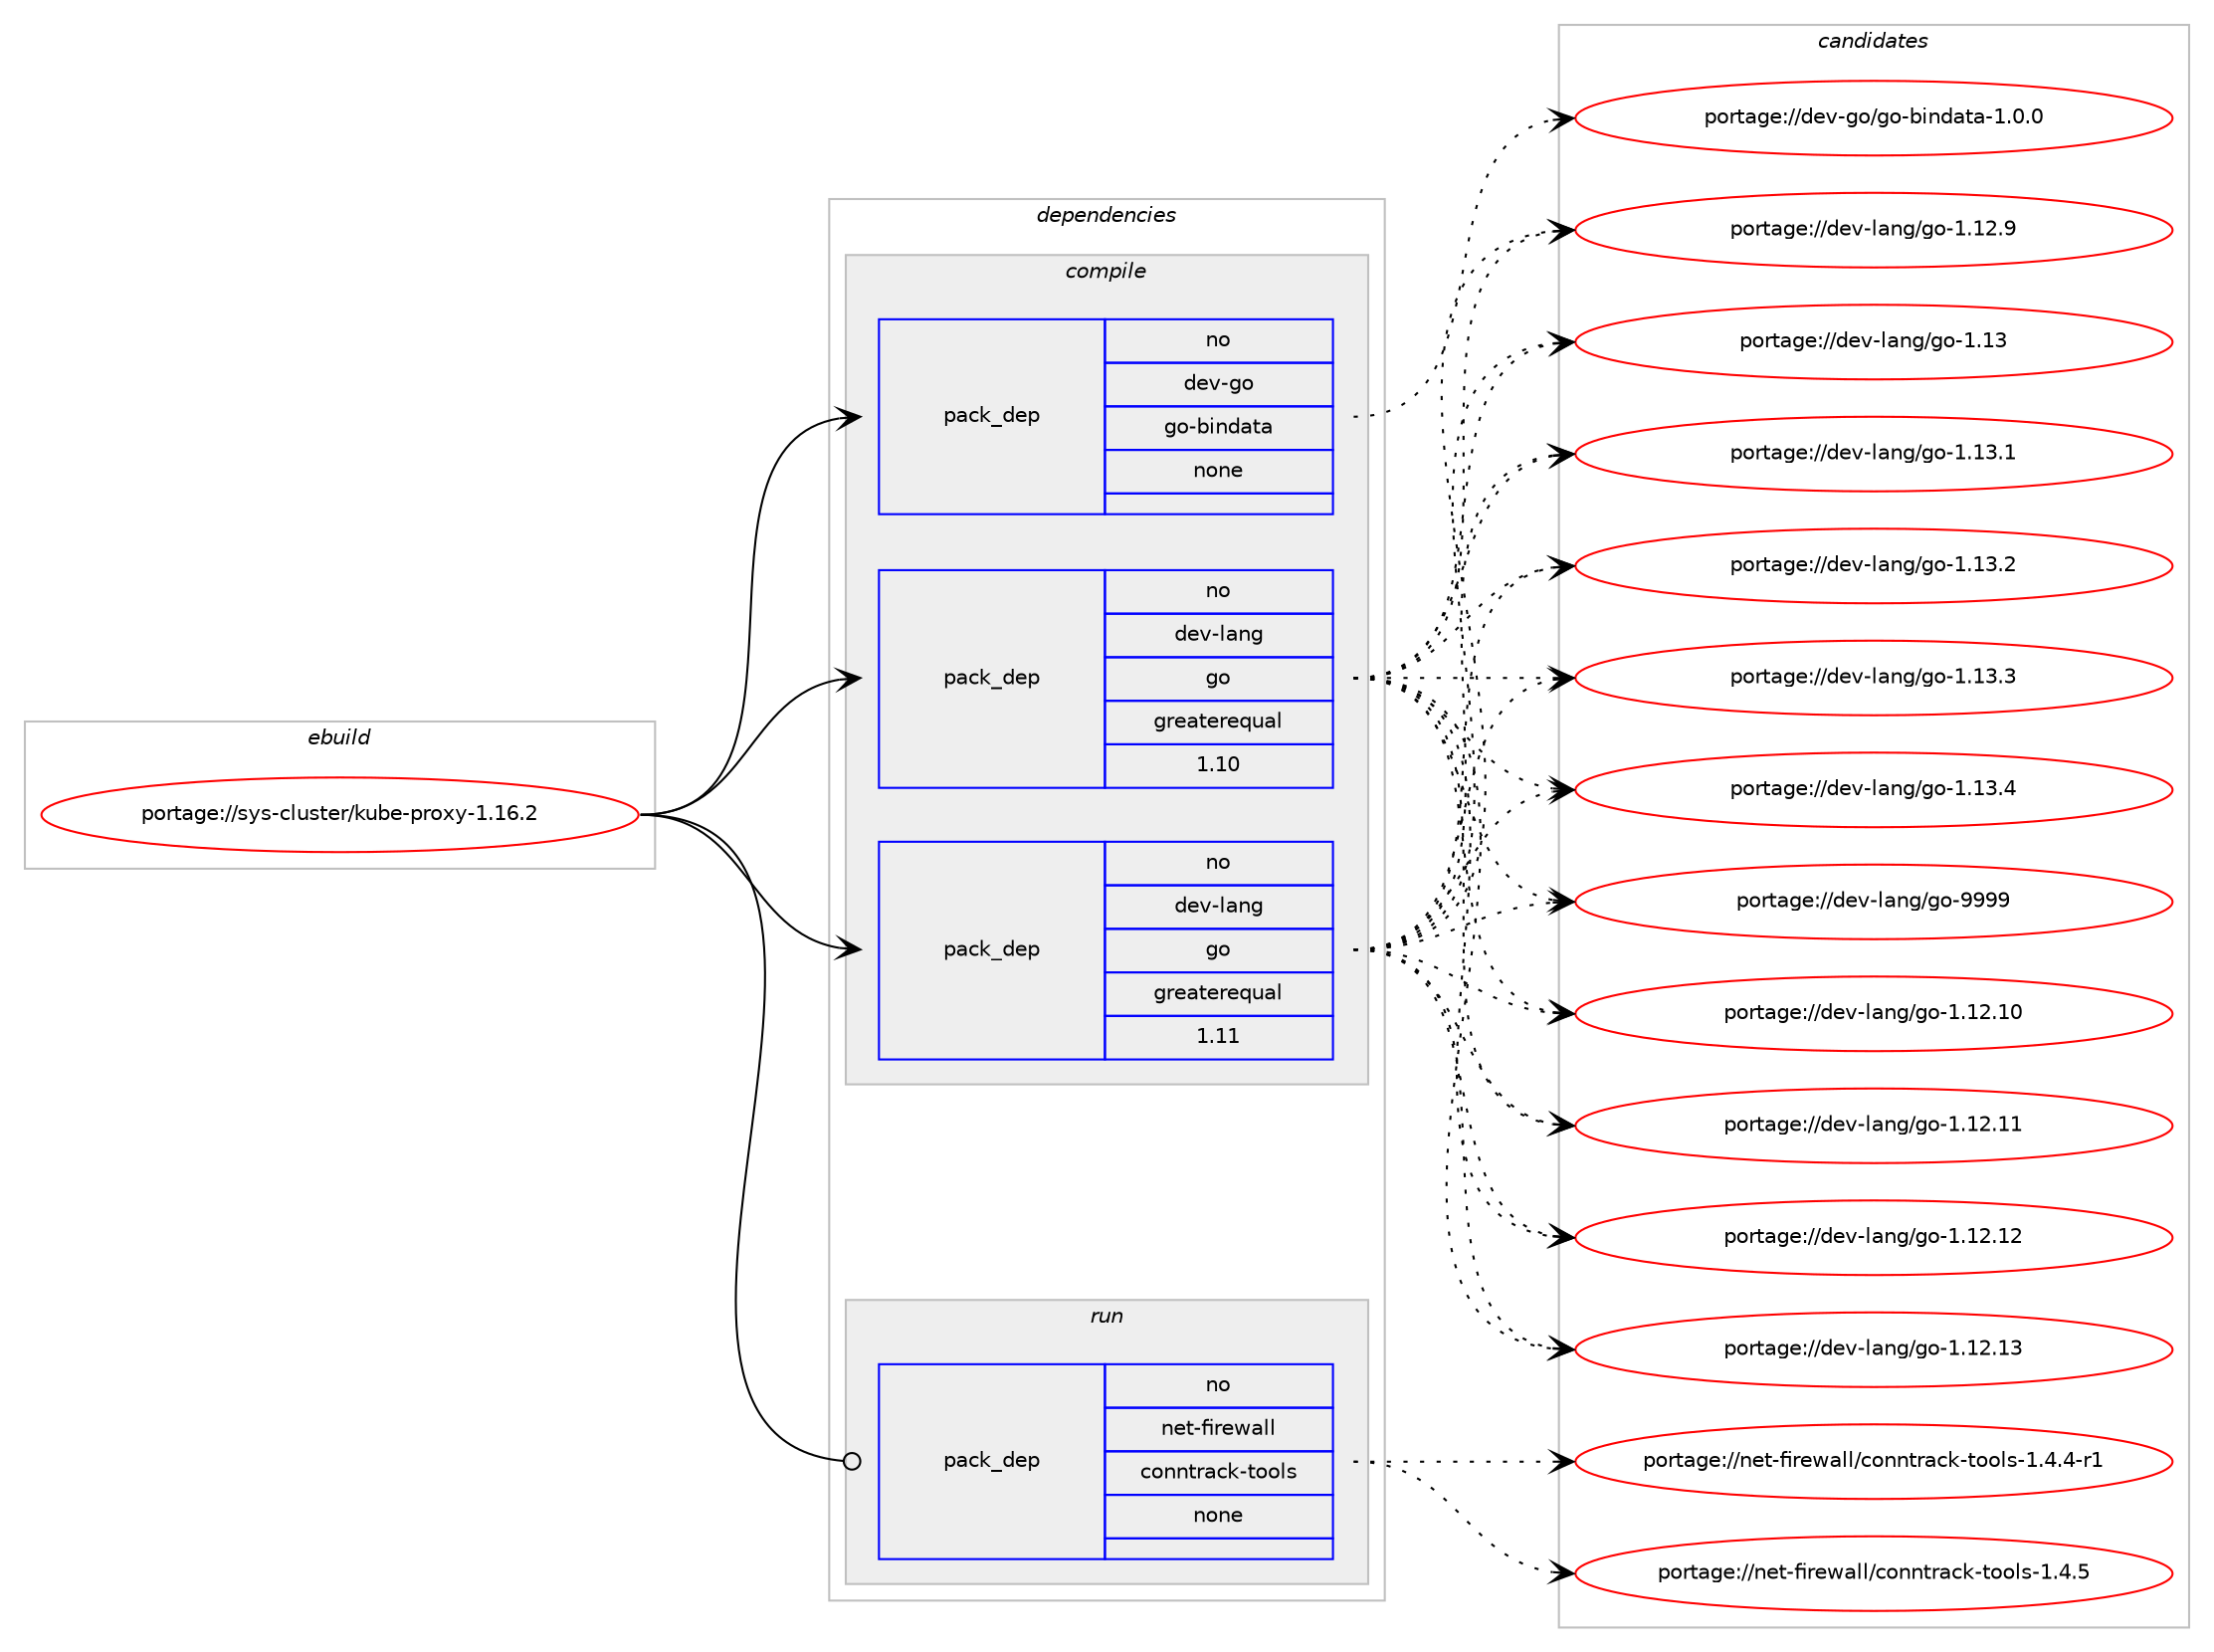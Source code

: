 digraph prolog {

# *************
# Graph options
# *************

newrank=true;
concentrate=true;
compound=true;
graph [rankdir=LR,fontname=Helvetica,fontsize=10,ranksep=1.5];#, ranksep=2.5, nodesep=0.2];
edge  [arrowhead=vee];
node  [fontname=Helvetica,fontsize=10];

# **********
# The ebuild
# **********

subgraph cluster_leftcol {
color=gray;
rank=same;
label=<<i>ebuild</i>>;
id [label="portage://sys-cluster/kube-proxy-1.16.2", color=red, width=4, href="../sys-cluster/kube-proxy-1.16.2.svg"];
}

# ****************
# The dependencies
# ****************

subgraph cluster_midcol {
color=gray;
label=<<i>dependencies</i>>;
subgraph cluster_compile {
fillcolor="#eeeeee";
style=filled;
label=<<i>compile</i>>;
subgraph pack309693 {
dependency418190 [label=<<TABLE BORDER="0" CELLBORDER="1" CELLSPACING="0" CELLPADDING="4" WIDTH="220"><TR><TD ROWSPAN="6" CELLPADDING="30">pack_dep</TD></TR><TR><TD WIDTH="110">no</TD></TR><TR><TD>dev-go</TD></TR><TR><TD>go-bindata</TD></TR><TR><TD>none</TD></TR><TR><TD></TD></TR></TABLE>>, shape=none, color=blue];
}
id:e -> dependency418190:w [weight=20,style="solid",arrowhead="vee"];
subgraph pack309694 {
dependency418191 [label=<<TABLE BORDER="0" CELLBORDER="1" CELLSPACING="0" CELLPADDING="4" WIDTH="220"><TR><TD ROWSPAN="6" CELLPADDING="30">pack_dep</TD></TR><TR><TD WIDTH="110">no</TD></TR><TR><TD>dev-lang</TD></TR><TR><TD>go</TD></TR><TR><TD>greaterequal</TD></TR><TR><TD>1.10</TD></TR></TABLE>>, shape=none, color=blue];
}
id:e -> dependency418191:w [weight=20,style="solid",arrowhead="vee"];
subgraph pack309695 {
dependency418192 [label=<<TABLE BORDER="0" CELLBORDER="1" CELLSPACING="0" CELLPADDING="4" WIDTH="220"><TR><TD ROWSPAN="6" CELLPADDING="30">pack_dep</TD></TR><TR><TD WIDTH="110">no</TD></TR><TR><TD>dev-lang</TD></TR><TR><TD>go</TD></TR><TR><TD>greaterequal</TD></TR><TR><TD>1.11</TD></TR></TABLE>>, shape=none, color=blue];
}
id:e -> dependency418192:w [weight=20,style="solid",arrowhead="vee"];
}
subgraph cluster_compileandrun {
fillcolor="#eeeeee";
style=filled;
label=<<i>compile and run</i>>;
}
subgraph cluster_run {
fillcolor="#eeeeee";
style=filled;
label=<<i>run</i>>;
subgraph pack309696 {
dependency418193 [label=<<TABLE BORDER="0" CELLBORDER="1" CELLSPACING="0" CELLPADDING="4" WIDTH="220"><TR><TD ROWSPAN="6" CELLPADDING="30">pack_dep</TD></TR><TR><TD WIDTH="110">no</TD></TR><TR><TD>net-firewall</TD></TR><TR><TD>conntrack-tools</TD></TR><TR><TD>none</TD></TR><TR><TD></TD></TR></TABLE>>, shape=none, color=blue];
}
id:e -> dependency418193:w [weight=20,style="solid",arrowhead="odot"];
}
}

# **************
# The candidates
# **************

subgraph cluster_choices {
rank=same;
color=gray;
label=<<i>candidates</i>>;

subgraph choice309693 {
color=black;
nodesep=1;
choiceportage100101118451031114710311145981051101009711697454946484648 [label="portage://dev-go/go-bindata-1.0.0", color=red, width=4,href="../dev-go/go-bindata-1.0.0.svg"];
dependency418190:e -> choiceportage100101118451031114710311145981051101009711697454946484648:w [style=dotted,weight="100"];
}
subgraph choice309694 {
color=black;
nodesep=1;
choiceportage1001011184510897110103471031114549464950464948 [label="portage://dev-lang/go-1.12.10", color=red, width=4,href="../dev-lang/go-1.12.10.svg"];
choiceportage1001011184510897110103471031114549464950464949 [label="portage://dev-lang/go-1.12.11", color=red, width=4,href="../dev-lang/go-1.12.11.svg"];
choiceportage1001011184510897110103471031114549464950464950 [label="portage://dev-lang/go-1.12.12", color=red, width=4,href="../dev-lang/go-1.12.12.svg"];
choiceportage1001011184510897110103471031114549464950464951 [label="portage://dev-lang/go-1.12.13", color=red, width=4,href="../dev-lang/go-1.12.13.svg"];
choiceportage10010111845108971101034710311145494649504657 [label="portage://dev-lang/go-1.12.9", color=red, width=4,href="../dev-lang/go-1.12.9.svg"];
choiceportage1001011184510897110103471031114549464951 [label="portage://dev-lang/go-1.13", color=red, width=4,href="../dev-lang/go-1.13.svg"];
choiceportage10010111845108971101034710311145494649514649 [label="portage://dev-lang/go-1.13.1", color=red, width=4,href="../dev-lang/go-1.13.1.svg"];
choiceportage10010111845108971101034710311145494649514650 [label="portage://dev-lang/go-1.13.2", color=red, width=4,href="../dev-lang/go-1.13.2.svg"];
choiceportage10010111845108971101034710311145494649514651 [label="portage://dev-lang/go-1.13.3", color=red, width=4,href="../dev-lang/go-1.13.3.svg"];
choiceportage10010111845108971101034710311145494649514652 [label="portage://dev-lang/go-1.13.4", color=red, width=4,href="../dev-lang/go-1.13.4.svg"];
choiceportage1001011184510897110103471031114557575757 [label="portage://dev-lang/go-9999", color=red, width=4,href="../dev-lang/go-9999.svg"];
dependency418191:e -> choiceportage1001011184510897110103471031114549464950464948:w [style=dotted,weight="100"];
dependency418191:e -> choiceportage1001011184510897110103471031114549464950464949:w [style=dotted,weight="100"];
dependency418191:e -> choiceportage1001011184510897110103471031114549464950464950:w [style=dotted,weight="100"];
dependency418191:e -> choiceportage1001011184510897110103471031114549464950464951:w [style=dotted,weight="100"];
dependency418191:e -> choiceportage10010111845108971101034710311145494649504657:w [style=dotted,weight="100"];
dependency418191:e -> choiceportage1001011184510897110103471031114549464951:w [style=dotted,weight="100"];
dependency418191:e -> choiceportage10010111845108971101034710311145494649514649:w [style=dotted,weight="100"];
dependency418191:e -> choiceportage10010111845108971101034710311145494649514650:w [style=dotted,weight="100"];
dependency418191:e -> choiceportage10010111845108971101034710311145494649514651:w [style=dotted,weight="100"];
dependency418191:e -> choiceportage10010111845108971101034710311145494649514652:w [style=dotted,weight="100"];
dependency418191:e -> choiceportage1001011184510897110103471031114557575757:w [style=dotted,weight="100"];
}
subgraph choice309695 {
color=black;
nodesep=1;
choiceportage1001011184510897110103471031114549464950464948 [label="portage://dev-lang/go-1.12.10", color=red, width=4,href="../dev-lang/go-1.12.10.svg"];
choiceportage1001011184510897110103471031114549464950464949 [label="portage://dev-lang/go-1.12.11", color=red, width=4,href="../dev-lang/go-1.12.11.svg"];
choiceportage1001011184510897110103471031114549464950464950 [label="portage://dev-lang/go-1.12.12", color=red, width=4,href="../dev-lang/go-1.12.12.svg"];
choiceportage1001011184510897110103471031114549464950464951 [label="portage://dev-lang/go-1.12.13", color=red, width=4,href="../dev-lang/go-1.12.13.svg"];
choiceportage10010111845108971101034710311145494649504657 [label="portage://dev-lang/go-1.12.9", color=red, width=4,href="../dev-lang/go-1.12.9.svg"];
choiceportage1001011184510897110103471031114549464951 [label="portage://dev-lang/go-1.13", color=red, width=4,href="../dev-lang/go-1.13.svg"];
choiceportage10010111845108971101034710311145494649514649 [label="portage://dev-lang/go-1.13.1", color=red, width=4,href="../dev-lang/go-1.13.1.svg"];
choiceportage10010111845108971101034710311145494649514650 [label="portage://dev-lang/go-1.13.2", color=red, width=4,href="../dev-lang/go-1.13.2.svg"];
choiceportage10010111845108971101034710311145494649514651 [label="portage://dev-lang/go-1.13.3", color=red, width=4,href="../dev-lang/go-1.13.3.svg"];
choiceportage10010111845108971101034710311145494649514652 [label="portage://dev-lang/go-1.13.4", color=red, width=4,href="../dev-lang/go-1.13.4.svg"];
choiceportage1001011184510897110103471031114557575757 [label="portage://dev-lang/go-9999", color=red, width=4,href="../dev-lang/go-9999.svg"];
dependency418192:e -> choiceportage1001011184510897110103471031114549464950464948:w [style=dotted,weight="100"];
dependency418192:e -> choiceportage1001011184510897110103471031114549464950464949:w [style=dotted,weight="100"];
dependency418192:e -> choiceportage1001011184510897110103471031114549464950464950:w [style=dotted,weight="100"];
dependency418192:e -> choiceportage1001011184510897110103471031114549464950464951:w [style=dotted,weight="100"];
dependency418192:e -> choiceportage10010111845108971101034710311145494649504657:w [style=dotted,weight="100"];
dependency418192:e -> choiceportage1001011184510897110103471031114549464951:w [style=dotted,weight="100"];
dependency418192:e -> choiceportage10010111845108971101034710311145494649514649:w [style=dotted,weight="100"];
dependency418192:e -> choiceportage10010111845108971101034710311145494649514650:w [style=dotted,weight="100"];
dependency418192:e -> choiceportage10010111845108971101034710311145494649514651:w [style=dotted,weight="100"];
dependency418192:e -> choiceportage10010111845108971101034710311145494649514652:w [style=dotted,weight="100"];
dependency418192:e -> choiceportage1001011184510897110103471031114557575757:w [style=dotted,weight="100"];
}
subgraph choice309696 {
color=black;
nodesep=1;
choiceportage110101116451021051141011199710810847991111101101161149799107451161111111081154549465246524511449 [label="portage://net-firewall/conntrack-tools-1.4.4-r1", color=red, width=4,href="../net-firewall/conntrack-tools-1.4.4-r1.svg"];
choiceportage11010111645102105114101119971081084799111110110116114979910745116111111108115454946524653 [label="portage://net-firewall/conntrack-tools-1.4.5", color=red, width=4,href="../net-firewall/conntrack-tools-1.4.5.svg"];
dependency418193:e -> choiceportage110101116451021051141011199710810847991111101101161149799107451161111111081154549465246524511449:w [style=dotted,weight="100"];
dependency418193:e -> choiceportage11010111645102105114101119971081084799111110110116114979910745116111111108115454946524653:w [style=dotted,weight="100"];
}
}

}
